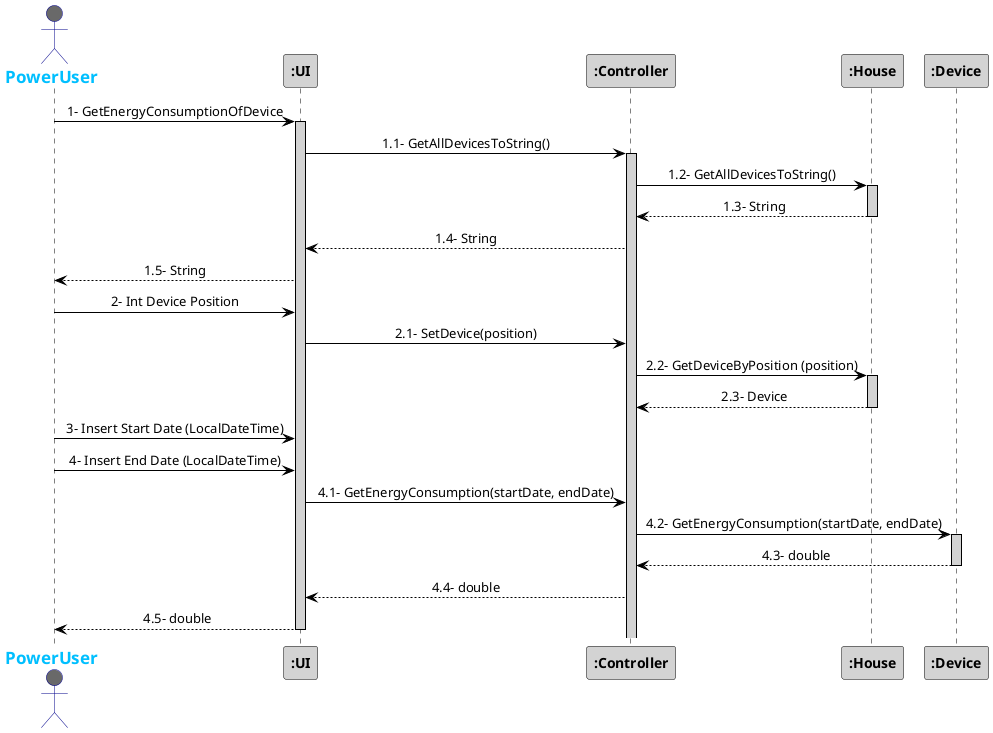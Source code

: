 @startuml
skinparam sequenceMessageAlign center
skinparam sequence {
	ArrowColor Black
	ActorBorderColor DarkBlue
	LifeLineBorderColor black
	LifeLineBackgroundColor LightGrey

	ParticipantBorderColor Black
	ParticipantBackgroundColor LightGrey
	ParticipantFontStyle Bold

	ActorBackgroundColor DimGrey
	ActorFontColor DeepSkyBlue
	ActorFontStyle Bold
	ActorFontSize 17
	ActorFontName Aapex
}

actor PowerUser
PowerUser -> ":UI": 1- GetEnergyConsumptionOfDevice
activate ":UI"
":UI" -> ":Controller": 1.1- GetAllDevicesToString()
activate ":Controller"
":Controller" -> ":House": 1.2- GetAllDevicesToString()
activate ":House"
":Controller" <-- ":House": 1.3- String
deactivate ":House"
":UI" <-- ":Controller": 1.4- String
PowerUser <-- ":UI": 1.5- String

PowerUser -> ":UI": 2- Int Device Position
":UI" -> ":Controller": 2.1- SetDevice(position)
":Controller" -> ":House": 2.2- GetDeviceByPosition (position)
activate ":House"
":Controller" <-- ":House": 2.3- Device
deactivate ":House"


PowerUser -> ":UI": 3- Insert Start Date (LocalDateTime)
PowerUser -> ":UI": 4- Insert End Date (LocalDateTime)
":UI" -> ":Controller": 4.1- GetEnergyConsumption(startDate, endDate)
":Controller" -> ":Device": 4.2- GetEnergyConsumption(startDate, endDate)
activate ":Device"
":Controller" <-- ":Device": 4.3- double
deactivate ":Device"
":UI" <-- ":Controller": 4.4- double
PowerUser <-- ":UI": 4.5- double
deactivate ":UI"

@enduml